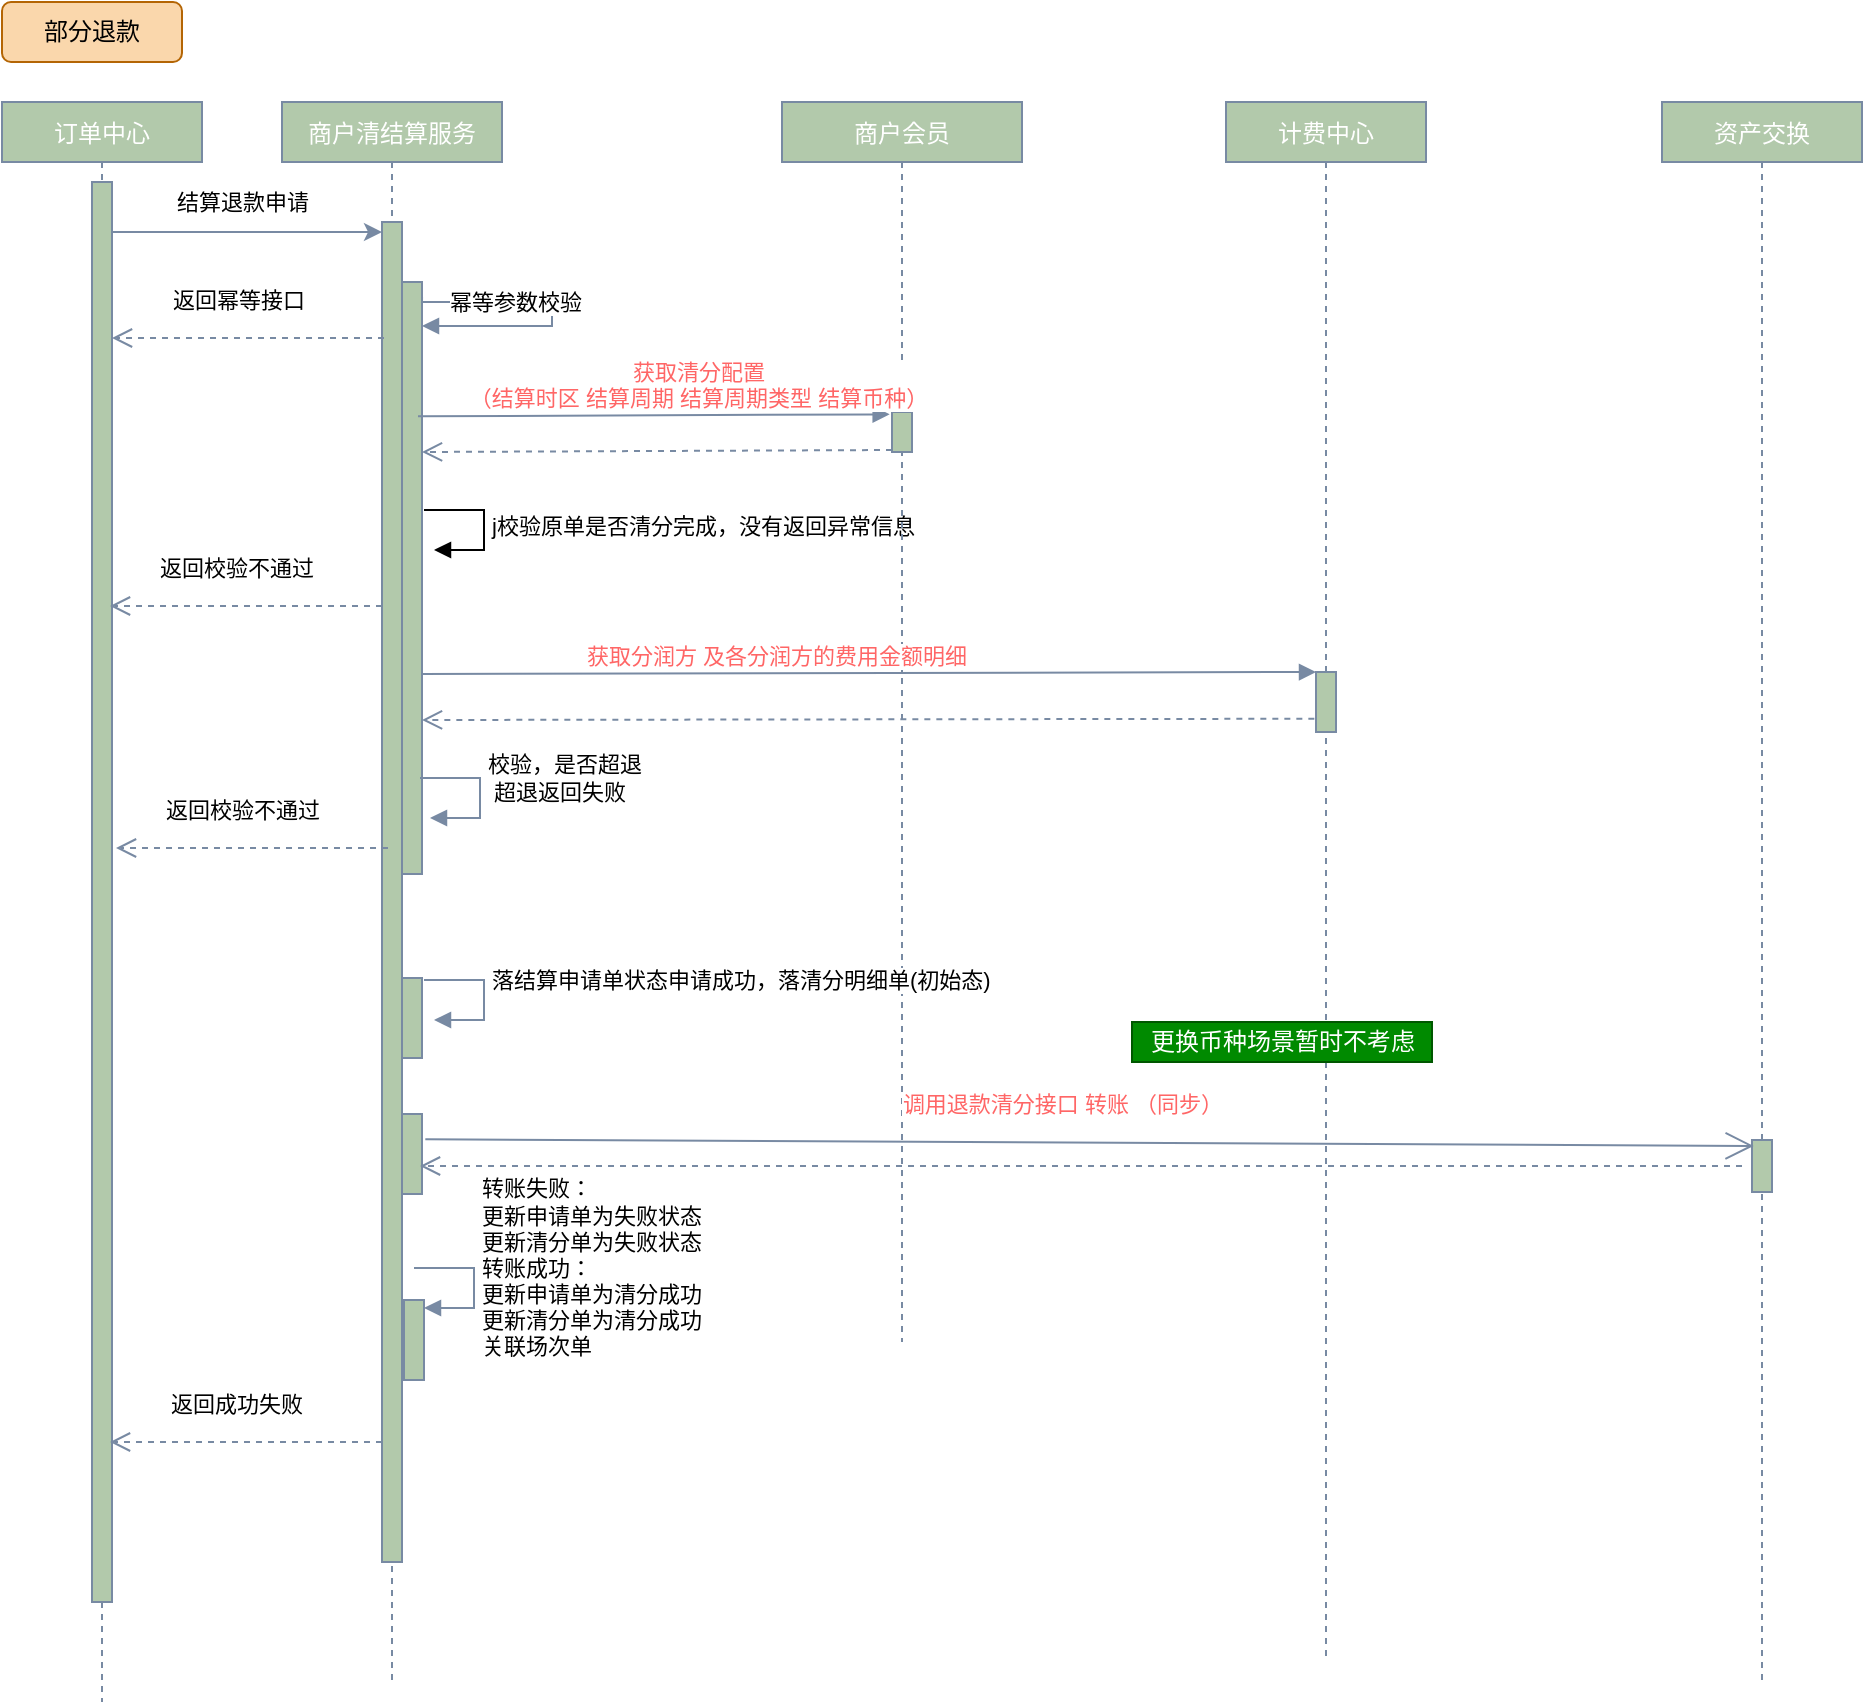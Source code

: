 <mxfile version="16.0.3" type="github">
  <diagram id="kgpKYQtTHZ0yAKxKKP6v" name="Page-1">
    <mxGraphModel dx="1422" dy="754" grid="1" gridSize="10" guides="1" tooltips="1" connect="1" arrows="1" fold="1" page="1" pageScale="1" pageWidth="850" pageHeight="1100" math="0" shadow="0">
      <root>
        <mxCell id="0" />
        <mxCell id="1" parent="0" />
        <mxCell id="-24mSBLAlSgEENDBRZwc-1" value="订单中心" style="shape=umlLifeline;perimeter=lifelinePerimeter;container=1;collapsible=0;recursiveResize=0;shadow=0;strokeWidth=1;fillColor=#B2C9AB;strokeColor=#788AA3;fontColor=#FFFFFF;rounded=0;size=30;" parent="1" vertex="1">
          <mxGeometry x="20" y="60" width="100" height="800" as="geometry" />
        </mxCell>
        <mxCell id="-24mSBLAlSgEENDBRZwc-2" value="" style="points=[];perimeter=orthogonalPerimeter;shadow=0;strokeWidth=1;fillColor=#B2C9AB;strokeColor=#788AA3;fontColor=#46495D;rounded=0;" parent="-24mSBLAlSgEENDBRZwc-1" vertex="1">
          <mxGeometry x="45" y="40" width="10" height="710" as="geometry" />
        </mxCell>
        <mxCell id="-24mSBLAlSgEENDBRZwc-3" value="商户清结算服务" style="shape=umlLifeline;perimeter=lifelinePerimeter;container=1;collapsible=0;recursiveResize=0;shadow=0;strokeWidth=1;fillColor=#B2C9AB;strokeColor=#788AA3;fontColor=#FFFFFF;rounded=0;size=30;" parent="1" vertex="1">
          <mxGeometry x="160" y="60" width="110" height="790" as="geometry" />
        </mxCell>
        <mxCell id="-24mSBLAlSgEENDBRZwc-4" value="" style="points=[];perimeter=orthogonalPerimeter;shadow=0;strokeWidth=1;fillColor=#B2C9AB;strokeColor=#788AA3;fontColor=#46495D;rounded=0;" parent="-24mSBLAlSgEENDBRZwc-3" vertex="1">
          <mxGeometry x="50" y="60" width="10" height="670" as="geometry" />
        </mxCell>
        <mxCell id="-24mSBLAlSgEENDBRZwc-5" value="" style="html=1;points=[];perimeter=orthogonalPerimeter;fontSize=11;fontColor=#000000;strokeColor=#788AA3;fillColor=#B2C9AB;" parent="-24mSBLAlSgEENDBRZwc-3" vertex="1">
          <mxGeometry x="60" y="90" width="10" height="296" as="geometry" />
        </mxCell>
        <mxCell id="-24mSBLAlSgEENDBRZwc-6" value="幂等参数校验" style="edgeStyle=orthogonalEdgeStyle;html=1;align=left;spacingLeft=2;endArrow=block;rounded=0;fontSize=11;fontColor=#000000;strokeColor=#788AA3;fillColor=#B2C9AB;curved=0;exitX=1.003;exitY=0.207;exitDx=0;exitDy=0;exitPerimeter=0;" parent="-24mSBLAlSgEENDBRZwc-3" edge="1">
          <mxGeometry x="-0.824" relative="1" as="geometry">
            <mxPoint x="70.03" y="97.272" as="sourcePoint" />
            <Array as="points">
              <mxPoint x="135" y="100" />
              <mxPoint x="135" y="112" />
            </Array>
            <mxPoint as="offset" />
            <mxPoint x="70" y="112" as="targetPoint" />
          </mxGeometry>
        </mxCell>
        <mxCell id="-24mSBLAlSgEENDBRZwc-7" value="" style="html=1;points=[];perimeter=orthogonalPerimeter;fontSize=11;fontColor=#000000;strokeColor=#788AA3;fillColor=#B2C9AB;" parent="-24mSBLAlSgEENDBRZwc-3" vertex="1">
          <mxGeometry x="60" y="438" width="10" height="40" as="geometry" />
        </mxCell>
        <mxCell id="-24mSBLAlSgEENDBRZwc-8" value="校验，是否超退&lt;br&gt;&amp;nbsp;超退返回失败" style="edgeStyle=orthogonalEdgeStyle;html=1;align=left;spacingLeft=2;endArrow=block;rounded=0;entryX=1;entryY=0;fontSize=11;fontColor=#000000;strokeColor=#788AA3;strokeWidth=1;fillColor=#B2C9AB;curved=0;jumpStyle=none;" parent="-24mSBLAlSgEENDBRZwc-3" edge="1">
          <mxGeometry x="-0.2" relative="1" as="geometry">
            <mxPoint x="69" y="338" as="sourcePoint" />
            <Array as="points">
              <mxPoint x="99" y="338" />
            </Array>
            <mxPoint as="offset" />
            <mxPoint x="74" y="358" as="targetPoint" />
          </mxGeometry>
        </mxCell>
        <mxCell id="-24mSBLAlSgEENDBRZwc-9" value="" style="html=1;points=[];perimeter=orthogonalPerimeter;fontSize=11;fontColor=#000000;strokeColor=#788AA3;fillColor=#B2C9AB;" parent="-24mSBLAlSgEENDBRZwc-3" vertex="1">
          <mxGeometry x="60" y="506" width="10" height="40" as="geometry" />
        </mxCell>
        <mxCell id="-24mSBLAlSgEENDBRZwc-10" value="j校验原单是否清分完成，没有返回异常信息" style="edgeStyle=orthogonalEdgeStyle;html=1;align=left;spacingLeft=2;endArrow=block;rounded=0;entryX=1;entryY=0;" parent="-24mSBLAlSgEENDBRZwc-3" edge="1">
          <mxGeometry relative="1" as="geometry">
            <mxPoint x="71" y="204" as="sourcePoint" />
            <Array as="points">
              <mxPoint x="101" y="204" />
            </Array>
            <mxPoint x="76" y="224" as="targetPoint" />
          </mxGeometry>
        </mxCell>
        <mxCell id="-24mSBLAlSgEENDBRZwc-11" value="返回校验不通过" style="html=1;verticalAlign=bottom;endArrow=open;dashed=1;endSize=8;fontSize=11;fontColor=#000000;strokeColor=#788AA3;strokeWidth=1;fillColor=#B2C9AB;curved=0;jumpStyle=none;" parent="-24mSBLAlSgEENDBRZwc-3" edge="1">
          <mxGeometry x="0.077" y="-10" relative="1" as="geometry">
            <mxPoint x="50" y="252" as="sourcePoint" />
            <mxPoint x="-86" y="252" as="targetPoint" />
            <mxPoint as="offset" />
          </mxGeometry>
        </mxCell>
        <mxCell id="-24mSBLAlSgEENDBRZwc-12" value="计费中心" style="shape=umlLifeline;perimeter=lifelinePerimeter;container=1;collapsible=0;recursiveResize=0;shadow=0;strokeWidth=1;fillColor=#B2C9AB;strokeColor=#788AA3;fontColor=#FFFFFF;rounded=0;size=30;" parent="1" vertex="1">
          <mxGeometry x="632" y="60" width="100" height="780" as="geometry" />
        </mxCell>
        <mxCell id="-24mSBLAlSgEENDBRZwc-13" value="" style="html=1;points=[];perimeter=orthogonalPerimeter;fontSize=11;fontColor=#000000;strokeColor=#788AA3;fillColor=#B2C9AB;" parent="-24mSBLAlSgEENDBRZwc-12" vertex="1">
          <mxGeometry x="45" y="285" width="10" height="30" as="geometry" />
        </mxCell>
        <mxCell id="-24mSBLAlSgEENDBRZwc-14" value="资产交换" style="shape=umlLifeline;perimeter=lifelinePerimeter;container=1;collapsible=0;recursiveResize=0;shadow=0;strokeWidth=1;fillColor=#B2C9AB;strokeColor=#788AA3;fontColor=#FFFFFF;rounded=0;size=30;" parent="1" vertex="1">
          <mxGeometry x="850" y="60" width="100" height="790" as="geometry" />
        </mxCell>
        <mxCell id="-24mSBLAlSgEENDBRZwc-15" value="" style="html=1;points=[];perimeter=orthogonalPerimeter;fontSize=11;fontColor=#000000;strokeColor=#788AA3;fillColor=#B2C9AB;" parent="-24mSBLAlSgEENDBRZwc-14" vertex="1">
          <mxGeometry x="45" y="519" width="10" height="26" as="geometry" />
        </mxCell>
        <mxCell id="-24mSBLAlSgEENDBRZwc-16" value="商户会员" style="shape=umlLifeline;perimeter=lifelinePerimeter;container=1;collapsible=0;recursiveResize=0;shadow=0;strokeWidth=1;fillColor=#B2C9AB;strokeColor=#788AA3;fontColor=#FFFFFF;rounded=0;size=30;" parent="1" vertex="1">
          <mxGeometry x="410" y="60" width="120" height="620" as="geometry" />
        </mxCell>
        <mxCell id="-24mSBLAlSgEENDBRZwc-17" value="" style="html=1;points=[];perimeter=orthogonalPerimeter;fontSize=11;fontColor=#000000;strokeColor=#788AA3;fillColor=#B2C9AB;" parent="-24mSBLAlSgEENDBRZwc-16" vertex="1">
          <mxGeometry x="55" y="155" width="10" height="20" as="geometry" />
        </mxCell>
        <mxCell id="-24mSBLAlSgEENDBRZwc-18" value="" style="endArrow=classic;html=1;fontColor=#FFFFFF;strokeColor=#788AA3;fillColor=#B2C9AB;curved=0;" parent="1" source="-24mSBLAlSgEENDBRZwc-2" target="-24mSBLAlSgEENDBRZwc-4" edge="1">
          <mxGeometry width="50" height="50" relative="1" as="geometry">
            <mxPoint x="380" y="190" as="sourcePoint" />
            <mxPoint x="430" y="140" as="targetPoint" />
            <Array as="points">
              <mxPoint x="160" y="125" />
            </Array>
          </mxGeometry>
        </mxCell>
        <mxCell id="-24mSBLAlSgEENDBRZwc-19" value="&lt;font color=&quot;#000000&quot;&gt;&lt;font style=&quot;font-size: 11px ; line-height: 0.8&quot;&gt;结算退款申请&lt;/font&gt;&lt;br&gt;&lt;/font&gt;" style="text;html=1;resizable=0;autosize=1;align=center;verticalAlign=middle;points=[];fillColor=none;strokeColor=none;rounded=0;fontColor=#FFFFFF;" parent="1" vertex="1">
          <mxGeometry x="95" y="100" width="90" height="20" as="geometry" />
        </mxCell>
        <mxCell id="-24mSBLAlSgEENDBRZwc-20" value="&lt;font color=&quot;#ff6666&quot;&gt;获取清分配置&lt;br&gt;（结算时区 结算周期 结算周期类型 结算币种）&lt;/font&gt;" style="html=1;verticalAlign=bottom;endArrow=block;fontSize=11;fontColor=#000000;strokeColor=#788AA3;fillColor=#B2C9AB;curved=0;entryX=0.083;entryY=0.058;entryDx=0;entryDy=0;entryPerimeter=0;strokeWidth=1;jumpStyle=none;" parent="1" edge="1">
          <mxGeometry x="0.187" relative="1" as="geometry">
            <mxPoint x="228" y="217.16" as="sourcePoint" />
            <mxPoint x="463.83" y="216.16" as="targetPoint" />
            <Array as="points" />
            <mxPoint as="offset" />
          </mxGeometry>
        </mxCell>
        <mxCell id="-24mSBLAlSgEENDBRZwc-21" value="" style="html=1;verticalAlign=bottom;endArrow=open;dashed=1;endSize=8;exitX=0;exitY=0.95;fontSize=11;fontColor=#000000;strokeColor=#788AA3;fillColor=#B2C9AB;curved=0;" parent="1" edge="1">
          <mxGeometry x="0.276" y="-1" relative="1" as="geometry">
            <mxPoint x="230" y="235" as="targetPoint" />
            <mxPoint as="offset" />
            <mxPoint x="465" y="234" as="sourcePoint" />
          </mxGeometry>
        </mxCell>
        <mxCell id="-24mSBLAlSgEENDBRZwc-26" value="&lt;font color=&quot;#ff6666&quot;&gt;获取分润方 及各分润方的费用金额明细&lt;/font&gt;" style="html=1;verticalAlign=bottom;endArrow=block;entryX=0;entryY=0;fontSize=11;fontColor=#000000;strokeColor=#788AA3;strokeWidth=1;fillColor=#B2C9AB;curved=0;jumpStyle=none;" parent="1" target="-24mSBLAlSgEENDBRZwc-13" edge="1">
          <mxGeometry x="-0.208" relative="1" as="geometry">
            <mxPoint x="230" y="346" as="sourcePoint" />
            <mxPoint as="offset" />
          </mxGeometry>
        </mxCell>
        <mxCell id="-24mSBLAlSgEENDBRZwc-27" value="" style="html=1;verticalAlign=bottom;endArrow=open;dashed=1;endSize=8;fontSize=11;fontColor=#000000;strokeColor=#788AA3;strokeWidth=1;fillColor=#B2C9AB;curved=0;jumpStyle=none;exitX=-0.083;exitY=0.779;exitDx=0;exitDy=0;exitPerimeter=0;" parent="1" source="-24mSBLAlSgEENDBRZwc-13" edge="1">
          <mxGeometry relative="1" as="geometry">
            <mxPoint x="230" y="369" as="targetPoint" />
          </mxGeometry>
        </mxCell>
        <mxCell id="-24mSBLAlSgEENDBRZwc-28" value="&lt;font color=&quot;#ff6666&quot;&gt;调用退款清分接口 转账 （同步）&lt;/font&gt;" style="html=1;verticalAlign=bottom;endArrow=open;dashed=1;endSize=8;fontSize=11;fontColor=#000000;strokeColor=#788AA3;strokeWidth=1;fillColor=#B2C9AB;curved=0;jumpStyle=none;entryX=0.9;entryY=0.675;entryDx=0;entryDy=0;entryPerimeter=0;" parent="1" edge="1">
          <mxGeometry x="0.029" y="-22" relative="1" as="geometry">
            <mxPoint x="229" y="592" as="targetPoint" />
            <mxPoint x="890" y="592" as="sourcePoint" />
            <mxPoint as="offset" />
          </mxGeometry>
        </mxCell>
        <mxCell id="-24mSBLAlSgEENDBRZwc-29" value="" style="endArrow=open;endFill=1;endSize=12;html=1;fontSize=11;fontColor=#000000;strokeColor=#788AA3;strokeWidth=1;fillColor=#B2C9AB;curved=0;jumpStyle=none;exitX=1.167;exitY=0.342;exitDx=0;exitDy=0;exitPerimeter=0;entryX=0.083;entryY=0.115;entryDx=0;entryDy=0;entryPerimeter=0;" parent="1" target="-24mSBLAlSgEENDBRZwc-15" edge="1">
          <mxGeometry width="160" relative="1" as="geometry">
            <mxPoint x="231.67" y="578.68" as="sourcePoint" />
            <mxPoint x="890" y="545" as="targetPoint" />
            <Array as="points" />
          </mxGeometry>
        </mxCell>
        <mxCell id="-24mSBLAlSgEENDBRZwc-30" value="部分退款" style="rounded=1;whiteSpace=wrap;html=1;fillColor=#fad7ac;strokeColor=#b46504;" parent="1" vertex="1">
          <mxGeometry x="20" y="10" width="90" height="30" as="geometry" />
        </mxCell>
        <mxCell id="-24mSBLAlSgEENDBRZwc-31" value="返回成功失败" style="html=1;verticalAlign=bottom;endArrow=open;dashed=1;endSize=8;fontSize=11;fontColor=#000000;strokeColor=#788AA3;strokeWidth=1;fillColor=#B2C9AB;curved=0;jumpStyle=none;" parent="1" edge="1">
          <mxGeometry x="0.077" y="-10" relative="1" as="geometry">
            <mxPoint x="210" y="730" as="sourcePoint" />
            <mxPoint x="74" y="730" as="targetPoint" />
            <mxPoint as="offset" />
          </mxGeometry>
        </mxCell>
        <mxCell id="-24mSBLAlSgEENDBRZwc-32" value="" style="html=1;points=[];perimeter=orthogonalPerimeter;fontSize=11;fontColor=#000000;strokeColor=#788AA3;fillColor=#B2C9AB;" parent="1" vertex="1">
          <mxGeometry x="221" y="659" width="10" height="40" as="geometry" />
        </mxCell>
        <mxCell id="-24mSBLAlSgEENDBRZwc-33" value="转账失败：&lt;br&gt;更新申请单为失败状态&lt;br&gt;更新清分单为失败状态&lt;br&gt;转账成功：&lt;br&gt;更新申请单为清分成功&lt;br&gt;更新清分单为清分成功&lt;br&gt;关联场次单" style="edgeStyle=orthogonalEdgeStyle;html=1;align=left;spacingLeft=2;endArrow=block;rounded=0;entryX=1;entryY=0;fontSize=11;fontColor=#000000;strokeColor=#788AA3;strokeWidth=1;fillColor=#B2C9AB;curved=0;jumpStyle=none;" parent="1" edge="1">
          <mxGeometry x="-0.2" relative="1" as="geometry">
            <mxPoint x="226" y="643" as="sourcePoint" />
            <Array as="points">
              <mxPoint x="256" y="643" />
            </Array>
            <mxPoint as="offset" />
            <mxPoint x="231" y="663" as="targetPoint" />
          </mxGeometry>
        </mxCell>
        <mxCell id="-24mSBLAlSgEENDBRZwc-34" value="更换币种场景暂时不考虑" style="text;html=1;resizable=0;autosize=1;align=center;verticalAlign=middle;points=[];fillColor=#008a00;strokeColor=#005700;rounded=0;fontColor=#ffffff;" parent="1" vertex="1">
          <mxGeometry x="585" y="520" width="150" height="20" as="geometry" />
        </mxCell>
        <mxCell id="V6eHYc5XbVQKVzU8smpy-1" value="落结算申请单状态申请成功，落清分明细单(初始态)" style="edgeStyle=orthogonalEdgeStyle;html=1;align=left;spacingLeft=2;endArrow=block;rounded=0;entryX=1;entryY=0;fontSize=11;fontColor=#000000;strokeColor=#788AA3;strokeWidth=1;fillColor=#B2C9AB;curved=0;jumpStyle=none;" edge="1" parent="1">
          <mxGeometry x="-0.2" relative="1" as="geometry">
            <mxPoint x="231" y="499" as="sourcePoint" />
            <Array as="points">
              <mxPoint x="261" y="499" />
            </Array>
            <mxPoint as="offset" />
            <mxPoint x="236" y="519" as="targetPoint" />
          </mxGeometry>
        </mxCell>
        <mxCell id="V6eHYc5XbVQKVzU8smpy-2" value="返回校验不通过" style="html=1;verticalAlign=bottom;endArrow=open;dashed=1;endSize=8;fontSize=11;fontColor=#000000;strokeColor=#788AA3;strokeWidth=1;fillColor=#B2C9AB;curved=0;jumpStyle=none;" edge="1" parent="1">
          <mxGeometry x="0.077" y="-10" relative="1" as="geometry">
            <mxPoint x="213" y="433" as="sourcePoint" />
            <mxPoint x="77" y="433" as="targetPoint" />
            <mxPoint as="offset" />
          </mxGeometry>
        </mxCell>
        <mxCell id="V6eHYc5XbVQKVzU8smpy-3" value="返回幂等接口" style="html=1;verticalAlign=bottom;endArrow=open;dashed=1;endSize=8;fontSize=11;fontColor=#000000;strokeColor=#788AA3;strokeWidth=1;fillColor=#B2C9AB;curved=0;jumpStyle=none;" edge="1" parent="1">
          <mxGeometry x="0.077" y="-10" relative="1" as="geometry">
            <mxPoint x="211" y="178" as="sourcePoint" />
            <mxPoint x="75" y="178" as="targetPoint" />
            <mxPoint as="offset" />
          </mxGeometry>
        </mxCell>
      </root>
    </mxGraphModel>
  </diagram>
</mxfile>

